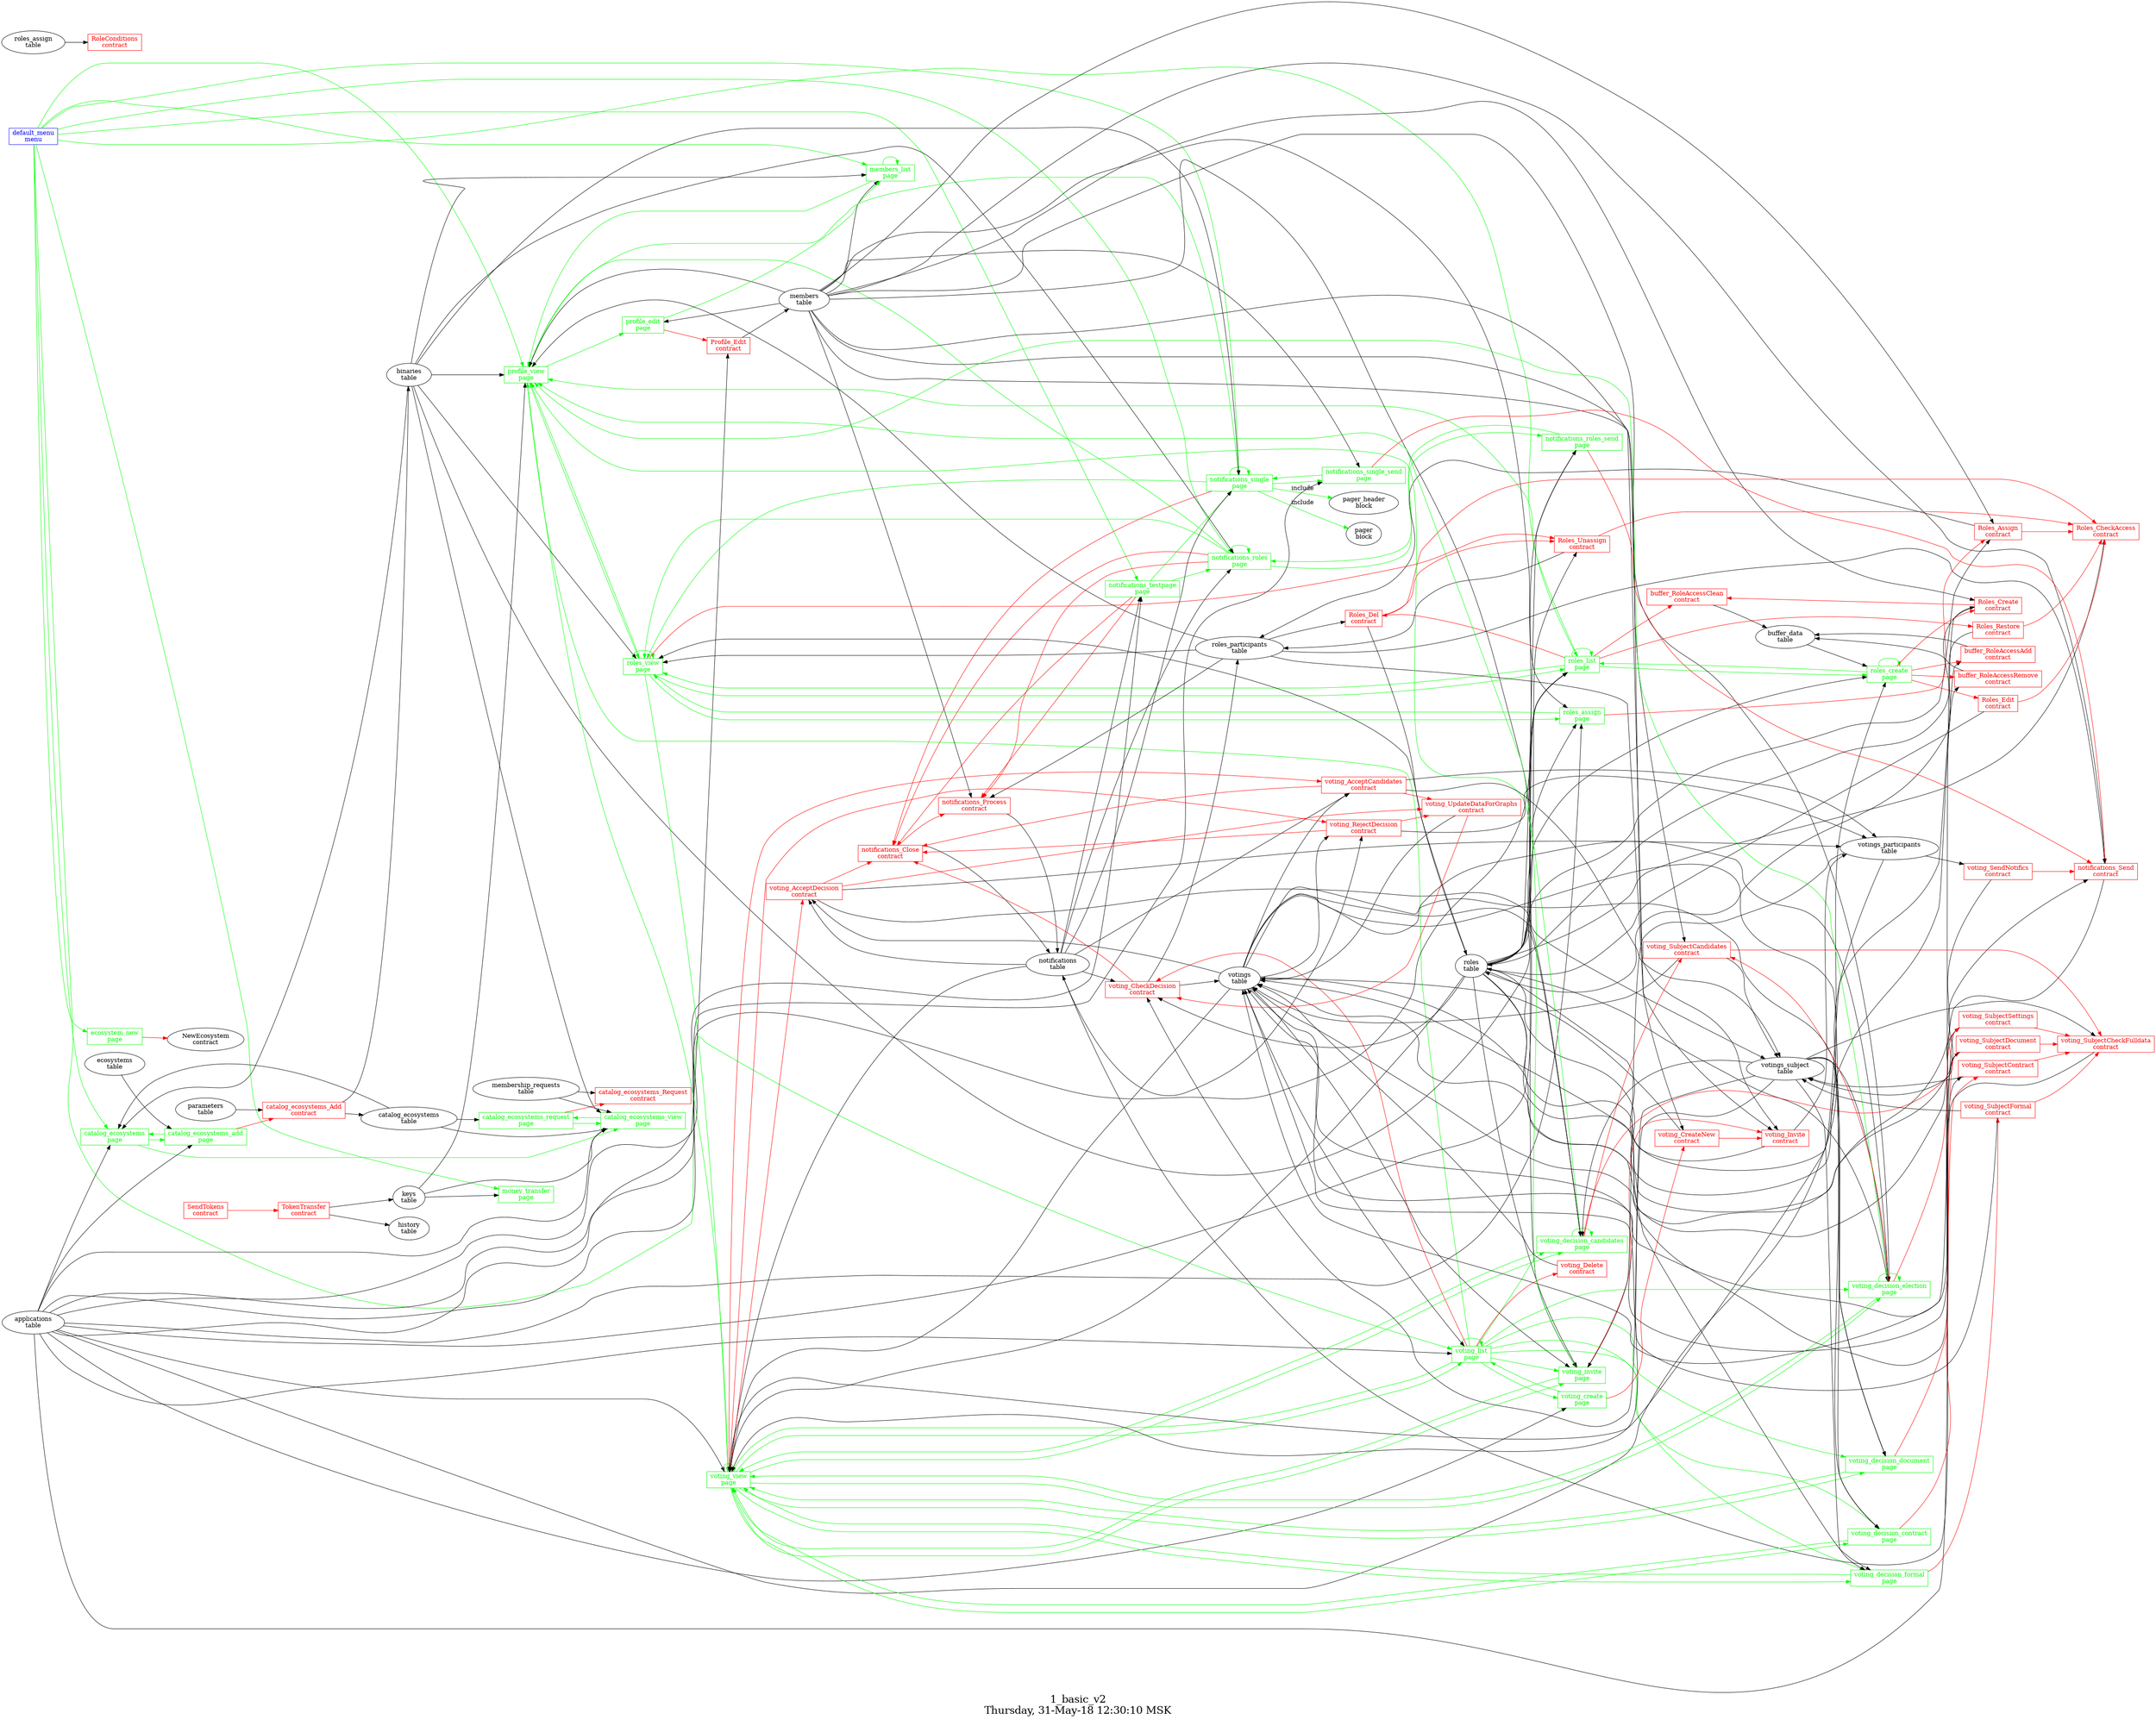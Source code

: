 digraph G {
graph [
  fontsize="24";
  label="1_basic_v2\nThursday, 31-May-18 12:30:10 MSK";
  nojustify=true;
  ordering=out;
  rankdir=LR;
  size="30";
];
"default_menu\nmenu" -> "profile_view\npage"  [ color=green ]
"default_menu\nmenu" -> "members_list\npage"  [ color=green ]
"default_menu\nmenu" -> "notifications_single\npage"  [ color=green ]
"default_menu\nmenu" -> "notifications_roles\npage"  [ color=green ]
"default_menu\nmenu" -> "notifications_testpage\npage"  [ color=green ]
"default_menu\nmenu" -> "roles_list\npage"  [ color=green ]
"default_menu\nmenu" -> "catalog_ecosystems\npage"  [ color=green ]
"default_menu\nmenu" -> "money_transfer\npage"  [ color=green ]
"default_menu\nmenu" -> "ecosystem_new\npage"  [ color=green ]
"default_menu\nmenu" -> "voting_list\npage"  [ color=green ]
"default_menu\nmenu" [color=blue, fontcolor=blue, group=menus, shape=record];
"applications\ntable" -> "catalog_ecosystems\npage"
"catalog_ecosystems\ntable" -> "catalog_ecosystems\npage"
"binaries\ntable" -> "catalog_ecosystems\npage"
"catalog_ecosystems\npage" -> "catalog_ecosystems_add\npage"  [ color=green ]
"catalog_ecosystems\npage" -> "catalog_ecosystems_view\npage"  [ color=green ]
"catalog_ecosystems\npage" [color=green, fontcolor=green, group=pages, shape=record];
"catalog_ecosystems_add\npage" -> "catalog_ecosystems_Add\ncontract"  [ color=red ]
"ecosystems\ntable" -> "catalog_ecosystems_add\npage"
"applications\ntable" -> "catalog_ecosystems_add\npage"
"catalog_ecosystems_add\npage" -> "catalog_ecosystems\npage"  [ color=green ]
"catalog_ecosystems_add\npage" [color=green, fontcolor=green, group=pages, shape=record];
"catalog_ecosystems_request\npage" -> "catalog_ecosystems_Request\ncontract"  [ color=red ]
"catalog_ecosystems\ntable" -> "catalog_ecosystems_request\npage"
"catalog_ecosystems_request\npage" -> "catalog_ecosystems_view\npage"  [ color=green ]
"catalog_ecosystems_request\npage" [color=green, fontcolor=green, group=pages, shape=record];
"applications\ntable" -> "catalog_ecosystems_view\npage"
"catalog_ecosystems\ntable" -> "catalog_ecosystems_view\npage"
"binaries\ntable" -> "catalog_ecosystems_view\npage"
"keys\ntable" -> "catalog_ecosystems_view\npage"
"membership_requests\ntable" -> "catalog_ecosystems_view\npage"
"catalog_ecosystems_view\npage" -> "catalog_ecosystems_request\npage"  [ color=green ]
"catalog_ecosystems_view\npage" [color=green, fontcolor=green, group=pages, shape=record];
"ecosystem_new\npage" -> "NewEcosystem\ncontract"  [ color=red ]
"ecosystem_new\npage" [color=green, fontcolor=green, group=pages, shape=record];
"members\ntable" -> "members_list\npage"
"binaries\ntable" -> "members_list\npage"
"members_list\npage" -> "profile_view\npage"  [ color=green ]
"members_list\npage" -> "members_list\npage"  [ color=green ]
"members_list\npage" [color=green, fontcolor=green, group=pages, shape=record];
"keys\ntable" -> "money_transfer\npage"
"money_transfer\npage" [color=green, fontcolor=green, group=pages, shape=record];
"notifications_roles\npage" -> "notifications_Process\ncontract"  [ color=red ]
"notifications_roles\npage" -> "notifications_Close\ncontract"  [ color=red ]
"notifications\ntable" -> "notifications_roles\npage"
"binaries\ntable" -> "notifications_roles\npage"
"notifications_roles\npage" -> "notifications_roles_send\npage"  [ color=green ]
"notifications_roles\npage" -> "roles_view\npage"  [ color=green ]
"notifications_roles\npage" -> "profile_view\npage"  [ color=green ]
"notifications_roles\npage" -> "notifications_roles\npage"  [ color=green ]
"notifications_roles\npage" [color=green, fontcolor=green, group=pages, shape=record];
"notifications_roles_send\npage" -> "notifications_Send\ncontract"  [ color=red ]
"applications\ntable" -> "notifications_roles_send\npage"
"roles\ntable" -> "notifications_roles_send\npage"
"notifications_roles_send\npage" -> "notifications_roles\npage"  [ color=green ]
"notifications_roles_send\npage" [color=green, fontcolor=green, group=pages, shape=record];
"notifications_single\npage" -> "notifications_Close\ncontract"  [ color=red ]
"notifications\ntable" -> "notifications_single\npage"
"binaries\ntable" -> "notifications_single\npage"
"notifications_single\npage" -> "notifications_single_send\npage"  [ color=green ]
"notifications_single\npage" -> "profile_view\npage"  [ color=green ]
"notifications_single\npage" -> "roles_view\npage"  [ color=green ]
"notifications_single\npage" -> "notifications_single\npage"  [ color=green ]
"notifications_single\npage" -> "pager_header\nblock"  [ color=green, label=include ]
"notifications_single\npage" -> "pager\nblock"  [ color=green, label=include ]
"notifications_single\npage" [color=green, fontcolor=green, group=pages, shape=record];
"notifications_single_send\npage" -> "notifications_Send\ncontract"  [ color=red ]
"applications\ntable" -> "notifications_single_send\npage"
"members\ntable" -> "notifications_single_send\npage"
"notifications_single_send\npage" -> "notifications_single\npage"  [ color=green ]
"notifications_single_send\npage" [color=green, fontcolor=green, group=pages, shape=record];
"notifications_testpage\npage" -> "notifications_Close\ncontract"  [ color=red ]
"notifications_testpage\npage" -> "notifications_Process\ncontract"  [ color=red ]
"applications\ntable" -> "notifications_testpage\npage"
"notifications\ntable" -> "notifications_testpage\npage"
"notifications_testpage\npage" -> "notifications_single\npage"  [ color=green ]
"notifications_testpage\npage" -> "notifications_roles\npage"  [ color=green ]
"notifications_testpage\npage" [color=green, fontcolor=green, group=pages, shape=record];
"profile_edit\npage" -> "Profile_Edit\ncontract"  [ color=red ]
"members\ntable" -> "profile_edit\npage"
"profile_edit\npage" -> "members_list\npage"  [ color=green ]
"profile_edit\npage" [color=green, fontcolor=green, group=pages, shape=record];
"members\ntable" -> "profile_view\npage"
"keys\ntable" -> "profile_view\npage"
"binaries\ntable" -> "profile_view\npage"
"roles_participants\ntable" -> "profile_view\npage"
"profile_view\npage" -> "profile_edit\npage"  [ color=green ]
"profile_view\npage" -> "roles_view\npage"  [ color=green ]
"profile_view\npage" [color=green, fontcolor=green, group=pages, shape=record];
"roles_assign\npage" -> "Roles_Assign\ncontract"  [ color=red ]
"applications\ntable" -> "roles_assign\npage"
"roles\ntable" -> "roles_assign\npage"
"members\ntable" -> "roles_assign\npage"
"roles_assign\npage" -> "roles_view\npage"  [ color=green ]
"roles_assign\npage" [color=green, fontcolor=green, group=pages, shape=record];
"roles_create\npage" -> "buffer_RoleAccessAdd\ncontract"  [ color=red ]
"roles_create\npage" -> "buffer_RoleAccessRemove\ncontract"  [ color=red ]
"roles_create\npage" -> "Roles_Edit\ncontract"  [ color=red ]
"roles_create\npage" -> "Roles_Create\ncontract"  [ color=red ]
"applications\ntable" -> "roles_create\npage"
"roles\ntable" -> "roles_create\npage"
"buffer_data\ntable" -> "roles_create\npage"
"roles_create\npage" -> "roles_create\npage"  [ color=green ]
"roles_create\npage" -> "roles_list\npage"  [ color=green ]
"roles_create\npage" [color=green, fontcolor=green, group=pages, shape=record];
"roles_list\npage" -> "buffer_RoleAccessClean\ncontract"  [ color=red ]
"roles_list\npage" -> "Roles_Del\ncontract"  [ color=red ]
"roles_list\npage" -> "Roles_Restore\ncontract"  [ color=red ]
"applications\ntable" -> "roles_list\npage"
"roles\ntable" -> "roles_list\npage"
"binaries\ntable" -> "roles_list\npage"
"roles_list\npage" -> "roles_create\npage"  [ color=green ]
"roles_list\npage" -> "profile_view\npage"  [ color=green ]
"roles_list\npage" -> "roles_view\npage"  [ color=green ]
"roles_list\npage" -> "roles_list\npage"  [ color=green ]
"roles_list\npage" [color=green, fontcolor=green, group=pages, shape=record];
"roles_view\npage" -> "Roles_Unassign\ncontract"  [ color=red ]
"roles\ntable" -> "roles_view\npage"
"roles_participants\ntable" -> "roles_view\npage"
"binaries\ntable" -> "roles_view\npage"
"roles_view\npage" -> "profile_view\npage"  [ color=green ]
"roles_view\npage" -> "voting_view\npage"  [ color=green ]
"roles_view\npage" -> "roles_view\npage"  [ color=green ]
"roles_view\npage" -> "roles_list\npage"  [ color=green ]
"roles_view\npage" -> "roles_assign\npage"  [ color=green ]
"roles_view\npage" [color=green, fontcolor=green, group=pages, shape=record];
"voting_create\npage" -> "voting_CreateNew\ncontract"  [ color=red ]
"applications\ntable" -> "voting_create\npage"
"voting_create\npage" -> "voting_list\npage"  [ color=green ]
"voting_create\npage" [color=green, fontcolor=green, group=pages, shape=record];
"voting_decision_candidates\npage" -> "voting_SubjectCandidates\ncontract"  [ color=red ]
"voting_decision_candidates\npage" -> "voting_SubjectSettings\ncontract"  [ color=red ]
"votings\ntable" -> "voting_decision_candidates\npage"
"votings_subject\ntable" -> "voting_decision_candidates\npage"
"roles\ntable" -> "voting_decision_candidates\npage"
"voting_decision_candidates\npage" -> "voting_decision_candidates\npage"  [ color=green ]
"voting_decision_candidates\npage" -> "profile_view\npage"  [ color=green ]
"voting_decision_candidates\npage" -> "voting_view\npage"  [ color=green ]
"voting_decision_candidates\npage" [color=green, fontcolor=green, group=pages, shape=record];
"voting_decision_contract\npage" -> "voting_SubjectContract\ncontract"  [ color=red ]
"votings\ntable" -> "voting_decision_contract\npage"
"votings_subject\ntable" -> "voting_decision_contract\npage"
"voting_decision_contract\npage" -> "voting_view\npage"  [ color=green ]
"voting_decision_contract\npage" [color=green, fontcolor=green, group=pages, shape=record];
"voting_decision_document\npage" -> "voting_SubjectDocument\ncontract"  [ color=red ]
"votings\ntable" -> "voting_decision_document\npage"
"votings_subject\ntable" -> "voting_decision_document\npage"
"voting_decision_document\npage" -> "voting_view\npage"  [ color=green ]
"voting_decision_document\npage" [color=green, fontcolor=green, group=pages, shape=record];
"voting_decision_election\npage" -> "voting_SubjectCandidates\ncontract"  [ color=red ]
"voting_decision_election\npage" -> "voting_SubjectSettings\ncontract"  [ color=red ]
"votings\ntable" -> "voting_decision_election\npage"
"members\ntable" -> "voting_decision_election\npage"
"votings_subject\ntable" -> "voting_decision_election\npage"
"roles\ntable" -> "voting_decision_election\npage"
"voting_decision_election\npage" -> "voting_decision_election\npage"  [ color=green ]
"voting_decision_election\npage" -> "profile_view\npage"  [ color=green ]
"voting_decision_election\npage" -> "voting_view\npage"  [ color=green ]
"voting_decision_election\npage" [color=green, fontcolor=green, group=pages, shape=record];
"voting_decision_formal\npage" -> "voting_SubjectFormal\ncontract"  [ color=red ]
"votings\ntable" -> "voting_decision_formal\npage"
"votings_subject\ntable" -> "voting_decision_formal\npage"
"voting_decision_formal\npage" -> "voting_view\npage"  [ color=green ]
"voting_decision_formal\npage" [color=green, fontcolor=green, group=pages, shape=record];
"voting_invite\npage" -> "voting_Invite\ncontract"  [ color=red ]
"votings\ntable" -> "voting_invite\npage"
"members\ntable" -> "voting_invite\npage"
"roles\ntable" -> "voting_invite\npage"
"votings_participants\ntable" -> "voting_invite\npage"
"voting_invite\npage" -> "profile_view\npage"  [ color=green ]
"voting_invite\npage" -> "voting_view\npage"  [ color=green ]
"voting_invite\npage" [color=green, fontcolor=green, group=pages, shape=record];
"voting_list\npage" -> "voting_CheckDecision\ncontract"  [ color=red ]
"voting_list\npage" -> "voting_Delete\ncontract"  [ color=red ]
"applications\ntable" -> "voting_list\npage"
"votings\ntable" -> "voting_list\npage"
"voting_list\npage" -> "voting_view\npage"  [ color=green ]
"voting_list\npage" -> "voting_decision_candidates\npage"  [ color=green ]
"voting_list\npage" -> "voting_decision_election\npage"  [ color=green ]
"voting_list\npage" -> "voting_decision_document\npage"  [ color=green ]
"voting_list\npage" -> "voting_decision_formal\npage"  [ color=green ]
"voting_list\npage" -> "voting_decision_contract\npage"  [ color=green ]
"voting_list\npage" -> "voting_invite\npage"  [ color=green ]
"voting_list\npage" -> "profile_view\npage"  [ color=green ]
"voting_list\npage" -> "voting_list\npage"  [ color=green ]
"voting_list\npage" -> "voting_create\npage"  [ color=green ]
"voting_list\npage" [color=green, fontcolor=green, group=pages, shape=record];
"voting_view\npage" -> "voting_AcceptCandidates\ncontract"  [ color=red ]
"voting_view\npage" -> "voting_RejectDecision\ncontract"  [ color=red ]
"voting_view\npage" -> "voting_AcceptDecision\ncontract"  [ color=red ]
"applications\ntable" -> "voting_view\npage"
"notifications\ntable" -> "voting_view\npage"
"votings\ntable" -> "voting_view\npage"
"votings_participants\ntable" -> "voting_view\npage"
"roles\ntable" -> "voting_view\npage"
"votings_subject\ntable" -> "voting_view\npage"
"voting_view\npage" -> "voting_list\npage"  [ color=green ]
"voting_view\npage" -> "profile_view\npage"  [ color=green ]
"voting_view\npage" -> "voting_view\npage"  [ color=green ]
"voting_view\npage" -> "voting_decision_candidates\npage"  [ color=green ]
"voting_view\npage" -> "voting_decision_election\npage"  [ color=green ]
"voting_view\npage" -> "voting_decision_document\npage"  [ color=green ]
"voting_view\npage" -> "voting_decision_formal\npage"  [ color=green ]
"voting_view\npage" -> "voting_decision_contract\npage"  [ color=green ]
"voting_view\npage" -> "voting_invite\npage"  [ color=green ]
"voting_view\npage" [color=green, fontcolor=green, group=pages, shape=record];
"Profile_Edit\ncontract" -> "members\ntable"  [ color="" ]
"applications\ntable" -> "Profile_Edit\ncontract"
"Profile_Edit\ncontract" [color=red, fontcolor=red, group=contracts, shape=record];
"roles_assign\ntable" -> "RoleConditions\ncontract"
"RoleConditions\ncontract" [color=red, fontcolor=red, group=contracts, shape=record];
"Roles_Assign\ncontract" -> "Roles_CheckAccess\ncontract"  [ color=red ]
"Roles_Assign\ncontract" -> "roles_participants\ntable"  [ color="" ]
"roles\ntable" -> "Roles_Assign\ncontract"
"members\ntable" -> "Roles_Assign\ncontract"
"Roles_Assign\ncontract" [color=red, fontcolor=red, group=contracts, shape=record];
"roles\ntable" -> "Roles_CheckAccess\ncontract"
"Roles_CheckAccess\ncontract" [color=red, fontcolor=red, group=contracts, shape=record];
"Roles_Create\ncontract" -> "buffer_RoleAccessClean\ncontract"  [ color=red ]
"Roles_Create\ncontract" -> "roles\ntable"  [ color="" ]
"members\ntable" -> "Roles_Create\ncontract"
"applications\ntable" -> "Roles_Create\ncontract"
"Roles_Create\ncontract" [color=red, fontcolor=red, group=contracts, shape=record];
"Roles_Del\ncontract" -> "Roles_CheckAccess\ncontract"  [ color=red ]
"Roles_Del\ncontract" -> "Roles_Unassign\ncontract"  [ color=red ]
"Roles_Del\ncontract" -> "roles\ntable"  [ color="" ]
"roles_participants\ntable" -> "Roles_Del\ncontract"
"Roles_Del\ncontract" [color=red, fontcolor=red, group=contracts, shape=record];
"Roles_Edit\ncontract" -> "Roles_CheckAccess\ncontract"  [ color=red ]
"Roles_Edit\ncontract" -> "roles\ntable"  [ color="" ]
"Roles_Edit\ncontract" [color=red, fontcolor=red, group=contracts, shape=record];
"Roles_Restore\ncontract" -> "Roles_CheckAccess\ncontract"  [ color=red ]
"Roles_Restore\ncontract" -> "roles\ntable"  [ color="" ]
"Roles_Restore\ncontract" [color=red, fontcolor=red, group=contracts, shape=record];
"Roles_Unassign\ncontract" -> "Roles_CheckAccess\ncontract"  [ color=red ]
"Roles_Unassign\ncontract" -> "roles_participants\ntable"  [ color="" ]
"roles\ntable" -> "Roles_Unassign\ncontract"
"Roles_Unassign\ncontract" [color=red, fontcolor=red, group=contracts, shape=record];
"SendTokens\ncontract" -> "TokenTransfer\ncontract"  [ color=red ]
"SendTokens\ncontract" [color=red, fontcolor=red, group=contracts, shape=record];
"TokenTransfer\ncontract" -> "keys\ntable"  [ color="" ]
"TokenTransfer\ncontract" -> "history\ntable"  [ color="" ]
"TokenTransfer\ncontract" [color=red, fontcolor=red, group=contracts, shape=record];
"buffer_RoleAccessAdd\ncontract" -> "buffer_data\ntable"  [ color="" ]
"roles\ntable" -> "buffer_RoleAccessAdd\ncontract"
"buffer_RoleAccessAdd\ncontract" [color=red, fontcolor=red, group=contracts, shape=record];
"buffer_RoleAccessClean\ncontract" -> "buffer_data\ntable"  [ color="" ]
"buffer_RoleAccessClean\ncontract" [color=red, fontcolor=red, group=contracts, shape=record];
"buffer_RoleAccessRemove\ncontract" -> "buffer_data\ntable"  [ color="" ]
"roles\ntable" -> "buffer_RoleAccessRemove\ncontract"
"buffer_RoleAccessRemove\ncontract" [color=red, fontcolor=red, group=contracts, shape=record];
"catalog_ecosystems_Add\ncontract" -> "binaries\ntable"  [ color="" ]
"catalog_ecosystems_Add\ncontract" -> "catalog_ecosystems\ntable"  [ color="" ]
"parameters\ntable" -> "catalog_ecosystems_Add\ncontract"
"catalog_ecosystems_Add\ncontract" [color=red, fontcolor=red, group=contracts, shape=record];
"membership_requests\ntable" -> "catalog_ecosystems_Request\ncontract"
"catalog_ecosystems_Request\ncontract" [color=red, fontcolor=red, group=contracts, shape=record];
"notifications_Close\ncontract" -> "notifications_Process\ncontract"  [ color=red ]
"notifications_Close\ncontract" -> "notifications\ntable"  [ color="" ]
"notifications_Close\ncontract" [color=red, fontcolor=red, group=contracts, shape=record];
"notifications_Process\ncontract" -> "notifications\ntable"  [ color="" ]
"roles_participants\ntable" -> "notifications_Process\ncontract"
"members\ntable" -> "notifications_Process\ncontract"
"notifications_Process\ncontract" [color=red, fontcolor=red, group=contracts, shape=record];
"notifications_Send\ncontract" -> "notifications\ntable"  [ color="" ]
"members\ntable" -> "notifications_Send\ncontract"
"roles\ntable" -> "notifications_Send\ncontract"
"roles_participants\ntable" -> "notifications_Send\ncontract"
"notifications_Send\ncontract" [color=red, fontcolor=red, group=contracts, shape=record];
"voting_AcceptCandidates\ncontract" -> "notifications_Close\ncontract"  [ color=red ]
"voting_AcceptCandidates\ncontract" -> "voting_UpdateDataForGraphs\ncontract"  [ color=red ]
"voting_AcceptCandidates\ncontract" -> "votings_participants\ntable"  [ color="" ]
"voting_AcceptCandidates\ncontract" -> "votings_subject\ntable"  [ color="" ]
"votings\ntable" -> "voting_AcceptCandidates\ncontract"
"notifications\ntable" -> "voting_AcceptCandidates\ncontract"
"voting_AcceptCandidates\ncontract" [color=red, fontcolor=red, group=contracts, shape=record];
"voting_AcceptDecision\ncontract" -> "notifications_Close\ncontract"  [ color=red ]
"voting_AcceptDecision\ncontract" -> "voting_UpdateDataForGraphs\ncontract"  [ color=red ]
"voting_AcceptDecision\ncontract" -> "votings_participants\ntable"  [ color="" ]
"voting_AcceptDecision\ncontract" -> "votings_subject\ntable"  [ color="" ]
"votings\ntable" -> "voting_AcceptDecision\ncontract"
"notifications\ntable" -> "voting_AcceptDecision\ncontract"
"voting_AcceptDecision\ncontract" [color=red, fontcolor=red, group=contracts, shape=record];
"voting_CheckDecision\ncontract" -> "notifications_Close\ncontract"  [ color=red ]
"voting_CheckDecision\ncontract" -> "roles_participants\ntable"  [ color="" ]
"voting_CheckDecision\ncontract" -> "votings\ntable"  [ color="" ]
"votings_subject\ntable" -> "voting_CheckDecision\ncontract"
"notifications\ntable" -> "voting_CheckDecision\ncontract"
"roles\ntable" -> "voting_CheckDecision\ncontract"
"voting_CheckDecision\ncontract" [color=red, fontcolor=red, group=contracts, shape=record];
"voting_CreateNew\ncontract" -> "voting_Invite\ncontract"  [ color=red ]
"voting_CreateNew\ncontract" -> "votings\ntable"  [ color="" ]
"members\ntable" -> "voting_CreateNew\ncontract"
"voting_CreateNew\ncontract" [color=red, fontcolor=red, group=contracts, shape=record];
"voting_Delete\ncontract" -> "votings\ntable"  [ color="" ]
"voting_Delete\ncontract" [color=red, fontcolor=red, group=contracts, shape=record];
"voting_Invite\ncontract" -> "votings_participants\ntable"  [ color="" ]
"voting_Invite\ncontract" -> "votings\ntable"  [ color="" ]
"members\ntable" -> "voting_Invite\ncontract"
"roles_participants\ntable" -> "voting_Invite\ncontract"
"voting_Invite\ncontract" [color=red, fontcolor=red, group=contracts, shape=record];
"voting_RejectDecision\ncontract" -> "notifications_Close\ncontract"  [ color=red ]
"voting_RejectDecision\ncontract" -> "voting_UpdateDataForGraphs\ncontract"  [ color=red ]
"voting_RejectDecision\ncontract" -> "votings_participants\ntable"  [ color="" ]
"votings\ntable" -> "voting_RejectDecision\ncontract"
"notifications\ntable" -> "voting_RejectDecision\ncontract"
"voting_RejectDecision\ncontract" [color=red, fontcolor=red, group=contracts, shape=record];
"voting_SendNotifics\ncontract" -> "notifications_Send\ncontract"  [ color=red ]
"voting_SendNotifics\ncontract" -> "votings\ntable"  [ color="" ]
"votings_participants\ntable" -> "voting_SendNotifics\ncontract"
"voting_SendNotifics\ncontract" [color=red, fontcolor=red, group=contracts, shape=record];
"voting_SubjectCandidates\ncontract" -> "voting_SubjectCheckFulldata\ncontract"  [ color=red ]
"voting_SubjectCandidates\ncontract" -> "votings_subject\ntable"  [ color="" ]
"voting_SubjectCandidates\ncontract" -> "votings\ntable"  [ color="" ]
"members\ntable" -> "voting_SubjectCandidates\ncontract"
"voting_SubjectCandidates\ncontract" [color=red, fontcolor=red, group=contracts, shape=record];
"voting_SubjectCheckFulldata\ncontract" -> "votings\ntable"  [ color="" ]
"votings_subject\ntable" -> "voting_SubjectCheckFulldata\ncontract"
"voting_SubjectCheckFulldata\ncontract" [color=red, fontcolor=red, group=contracts, shape=record];
"voting_SubjectContract\ncontract" -> "voting_SubjectCheckFulldata\ncontract"  [ color=red ]
"voting_SubjectContract\ncontract" -> "votings_subject\ntable"  [ color="" ]
"votings\ntable" -> "voting_SubjectContract\ncontract"
"voting_SubjectContract\ncontract" [color=red, fontcolor=red, group=contracts, shape=record];
"voting_SubjectDocument\ncontract" -> "voting_SubjectCheckFulldata\ncontract"  [ color=red ]
"voting_SubjectDocument\ncontract" -> "votings_subject\ntable"  [ color="" ]
"voting_SubjectDocument\ncontract" -> "votings\ntable"  [ color="" ]
"voting_SubjectDocument\ncontract" [color=red, fontcolor=red, group=contracts, shape=record];
"voting_SubjectFormal\ncontract" -> "voting_SubjectCheckFulldata\ncontract"  [ color=red ]
"voting_SubjectFormal\ncontract" -> "votings_subject\ntable"  [ color="" ]
"voting_SubjectFormal\ncontract" -> "votings\ntable"  [ color="" ]
"voting_SubjectFormal\ncontract" [color=red, fontcolor=red, group=contracts, shape=record];
"voting_SubjectSettings\ncontract" -> "voting_SubjectCheckFulldata\ncontract"  [ color=red ]
"voting_SubjectSettings\ncontract" -> "votings\ntable"  [ color="" ]
"roles\ntable" -> "voting_SubjectSettings\ncontract"
"voting_SubjectSettings\ncontract" [color=red, fontcolor=red, group=contracts, shape=record];
"voting_UpdateDataForGraphs\ncontract" -> "voting_CheckDecision\ncontract"  [ color=red ]
"voting_UpdateDataForGraphs\ncontract" -> "votings\ntable"  [ color="" ]
"voting_UpdateDataForGraphs\ncontract" [color=red, fontcolor=red, group=contracts, shape=record];
"catalog_ecosystems\ntable" [color="", fontcolor="", group=tables, shape=""];
"votings\ntable" [color="", fontcolor="", group=tables, shape=""];
"votings_participants\ntable" [color="", fontcolor="", group=tables, shape=""];
"votings_subject\ntable" [color="", fontcolor="", group=tables, shape=""];
}

